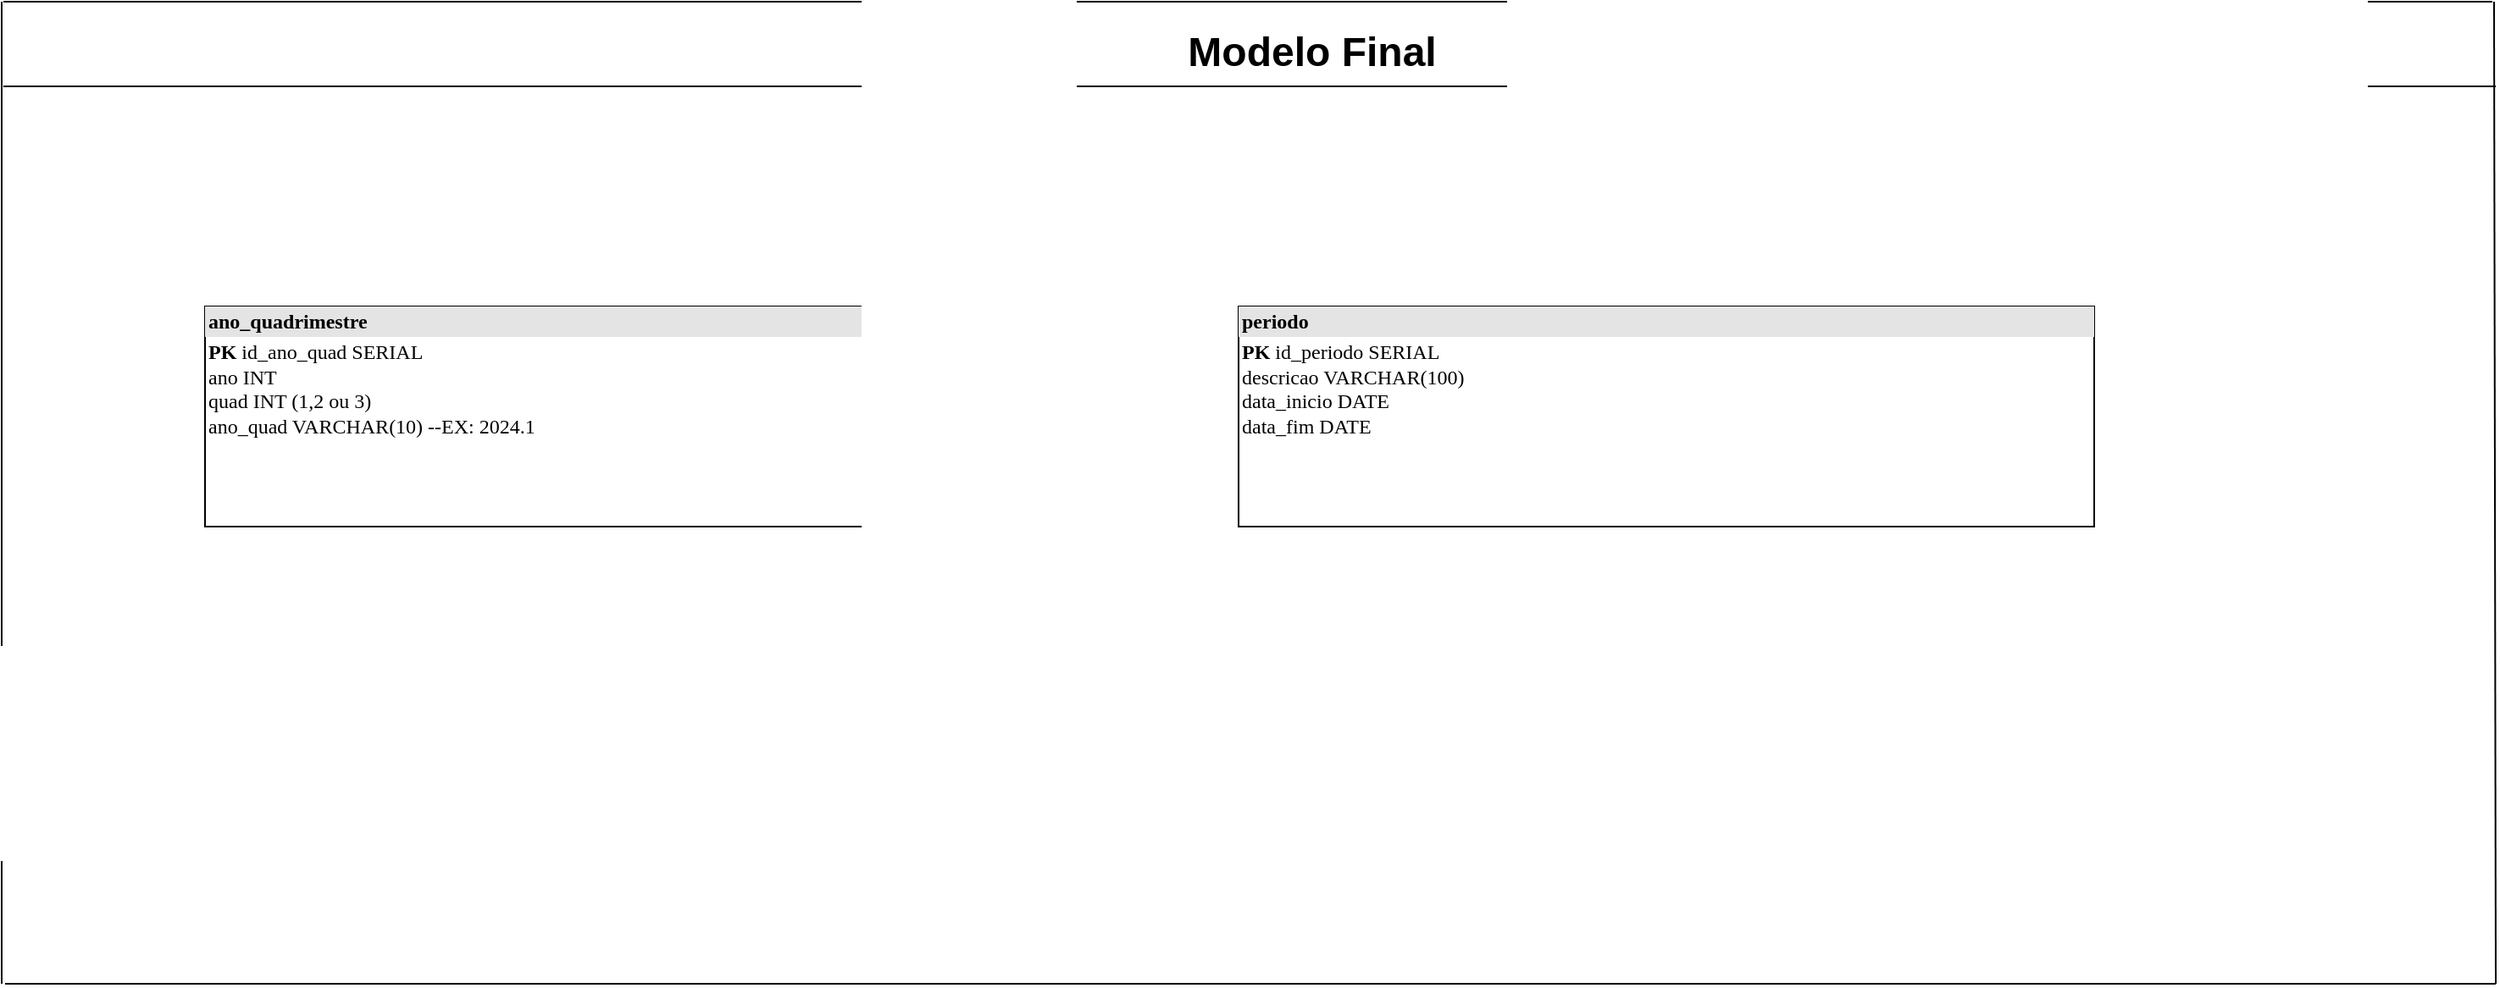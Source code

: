 <mxfile version="24.6.4" type="device">
  <diagram name="Página-1" id="WE2pUc0avi-sQZxJDUj7">
    <mxGraphModel dx="3328" dy="2013" grid="1" gridSize="10" guides="1" tooltips="1" connect="1" arrows="1" fold="1" page="1" pageScale="1" pageWidth="827" pageHeight="1169" math="0" shadow="0">
      <root>
        <mxCell id="0" />
        <mxCell id="1" parent="0" />
        <mxCell id="ZUz2KvsxticBc7hCQWdF-1" value="Modelo Final" style="text;strokeColor=none;fillColor=none;html=1;fontSize=24;fontStyle=1;verticalAlign=middle;align=center;" vertex="1" parent="1">
          <mxGeometry x="-267" y="-1081" width="160" height="41" as="geometry" />
        </mxCell>
        <mxCell id="ZUz2KvsxticBc7hCQWdF-2" value="" style="endArrow=none;html=1;rounded=0;" edge="1" parent="1">
          <mxGeometry width="50" height="50" relative="1" as="geometry">
            <mxPoint x="-960" y="-510" as="sourcePoint" />
            <mxPoint x="-960" y="-1090" as="targetPoint" />
          </mxGeometry>
        </mxCell>
        <mxCell id="ZUz2KvsxticBc7hCQWdF-3" value="" style="endArrow=none;html=1;rounded=0;" edge="1" parent="1">
          <mxGeometry width="50" height="50" relative="1" as="geometry">
            <mxPoint x="512" y="-510" as="sourcePoint" />
            <mxPoint x="511" y="-1090" as="targetPoint" />
          </mxGeometry>
        </mxCell>
        <mxCell id="ZUz2KvsxticBc7hCQWdF-4" value="" style="endArrow=none;html=1;rounded=0;" edge="1" parent="1">
          <mxGeometry width="50" height="50" relative="1" as="geometry">
            <mxPoint x="512" y="-510" as="sourcePoint" />
            <mxPoint x="-958" y="-510" as="targetPoint" />
          </mxGeometry>
        </mxCell>
        <mxCell id="ZUz2KvsxticBc7hCQWdF-5" value="" style="endArrow=none;html=1;rounded=0;" edge="1" parent="1">
          <mxGeometry width="50" height="50" relative="1" as="geometry">
            <mxPoint x="510" y="-1090" as="sourcePoint" />
            <mxPoint x="-959" y="-1090" as="targetPoint" />
          </mxGeometry>
        </mxCell>
        <mxCell id="ZUz2KvsxticBc7hCQWdF-6" value="" style="endArrow=none;html=1;rounded=0;" edge="1" parent="1">
          <mxGeometry width="50" height="50" relative="1" as="geometry">
            <mxPoint x="512" y="-1040" as="sourcePoint" />
            <mxPoint x="-959" y="-1040" as="targetPoint" />
          </mxGeometry>
        </mxCell>
        <mxCell id="ZUz2KvsxticBc7hCQWdF-7" value="&lt;div style=&quot;box-sizing:border-box;width:100%;background:#e4e4e4;padding:2px;&quot;&gt;&lt;b&gt;ano_quadrimestre&lt;/b&gt;&lt;/div&gt;&lt;table style=&quot;width:100%;font-size:1em;&quot; cellpadding=&quot;2&quot; cellspacing=&quot;0&quot;&gt;&lt;tbody&gt;&lt;tr&gt;&lt;td&gt;&lt;b&gt;PK &lt;/b&gt;id_ano_quad SERIAL&lt;br&gt;ano INT&lt;br&gt;quad INT (1,2 ou 3)&lt;br&gt;ano_quad VARCHAR(10) --EX: 2024.1&lt;br&gt;&lt;br&gt;&lt;/td&gt;&lt;td&gt;&lt;br&gt;&lt;/td&gt;&lt;/tr&gt;&lt;tr&gt;&lt;td&gt;&lt;/td&gt;&lt;td&gt;&lt;br&gt;&lt;br&gt;&lt;/td&gt;&lt;/tr&gt;&lt;tr&gt;&lt;td&gt;&lt;/td&gt;&lt;td&gt;&lt;br&gt;&lt;br&gt;&lt;/td&gt;&lt;/tr&gt;&lt;/tbody&gt;&lt;/table&gt;" style="verticalAlign=top;align=left;overflow=fill;html=1;rounded=0;shadow=0;comic=0;labelBackgroundColor=none;strokeWidth=1;fontFamily=Verdana;fontSize=12" vertex="1" parent="1">
          <mxGeometry x="-840" y="-910" width="505" height="130" as="geometry" />
        </mxCell>
        <mxCell id="ZUz2KvsxticBc7hCQWdF-11" value="&lt;div style=&quot;box-sizing:border-box;width:100%;background:#e4e4e4;padding:2px;&quot;&gt;&lt;b&gt;periodo&lt;/b&gt;&lt;/div&gt;&lt;table style=&quot;width:100%;font-size:1em;&quot; cellpadding=&quot;2&quot; cellspacing=&quot;0&quot;&gt;&lt;tbody&gt;&lt;tr&gt;&lt;td&gt;&lt;b&gt;PK &lt;/b&gt;id_periodo SERIAL&lt;br&gt;descricao VARCHAR(100)&lt;br&gt;data_inicio DATE&lt;br&gt;data_fim DATE&lt;br&gt;&lt;br&gt;&lt;/td&gt;&lt;td&gt;&lt;br&gt;&lt;/td&gt;&lt;/tr&gt;&lt;tr&gt;&lt;td&gt;&lt;/td&gt;&lt;td&gt;&lt;br&gt;&lt;br&gt;&lt;/td&gt;&lt;/tr&gt;&lt;tr&gt;&lt;td&gt;&lt;/td&gt;&lt;td&gt;&lt;br&gt;&lt;br&gt;&lt;/td&gt;&lt;/tr&gt;&lt;/tbody&gt;&lt;/table&gt;" style="verticalAlign=top;align=left;overflow=fill;html=1;rounded=0;shadow=0;comic=0;labelBackgroundColor=none;strokeWidth=1;fontFamily=Verdana;fontSize=12" vertex="1" parent="1">
          <mxGeometry x="-230" y="-910" width="505" height="130" as="geometry" />
        </mxCell>
      </root>
    </mxGraphModel>
  </diagram>
</mxfile>
